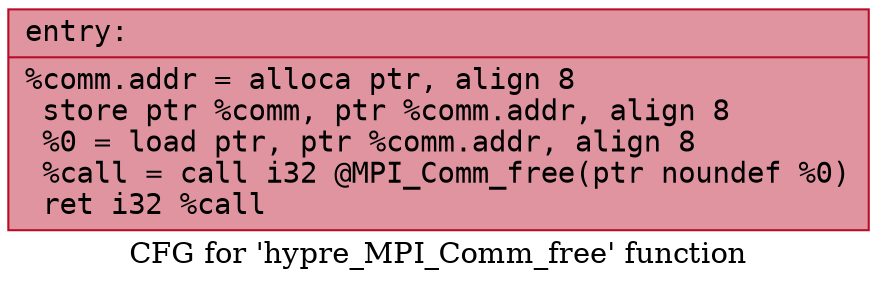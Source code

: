 digraph "CFG for 'hypre_MPI_Comm_free' function" {
	label="CFG for 'hypre_MPI_Comm_free' function";

	Node0x5555d6623470 [shape=record,color="#b70d28ff", style=filled, fillcolor="#b70d2870" fontname="Courier",label="{entry:\l|  %comm.addr = alloca ptr, align 8\l  store ptr %comm, ptr %comm.addr, align 8\l  %0 = load ptr, ptr %comm.addr, align 8\l  %call = call i32 @MPI_Comm_free(ptr noundef %0)\l  ret i32 %call\l}"];
}
